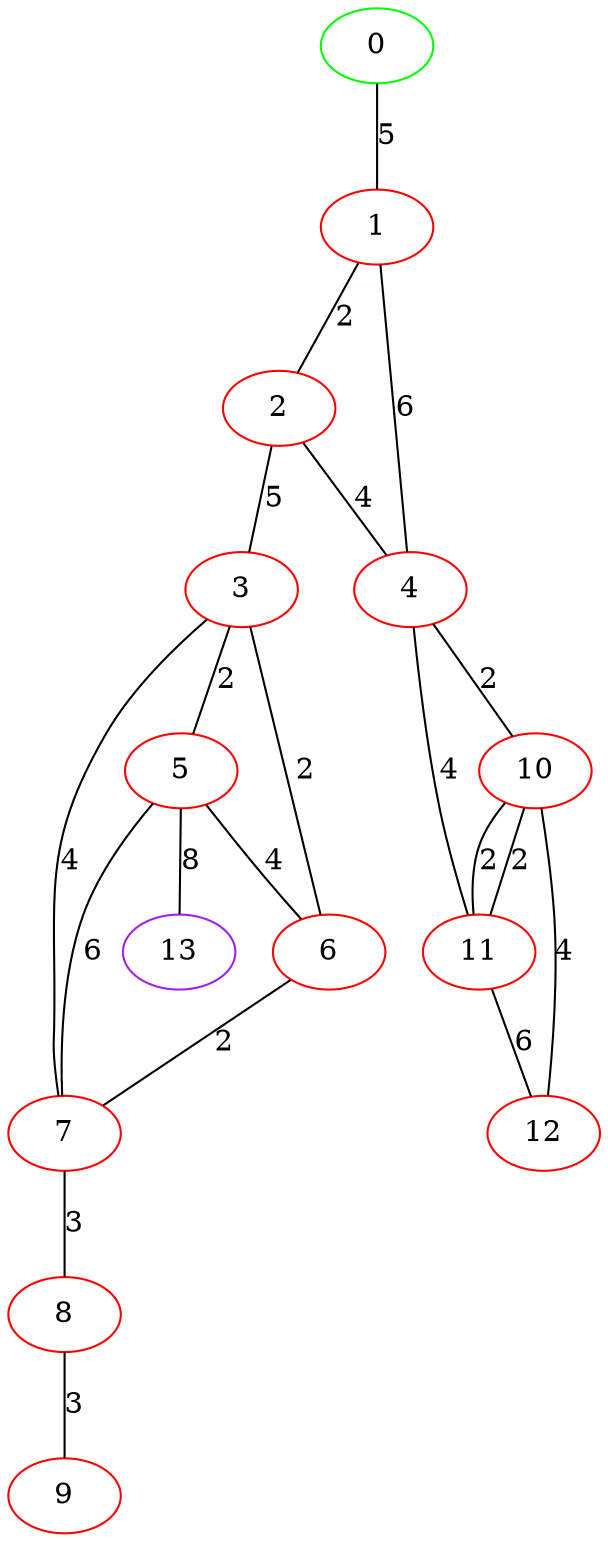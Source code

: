 graph "" {
0 [color=green, weight=2];
1 [color=red, weight=1];
2 [color=red, weight=1];
3 [color=red, weight=1];
4 [color=red, weight=1];
5 [color=red, weight=1];
6 [color=red, weight=1];
7 [color=red, weight=1];
8 [color=red, weight=1];
9 [color=red, weight=1];
10 [color=red, weight=1];
11 [color=red, weight=1];
12 [color=red, weight=1];
13 [color=purple, weight=4];
0 -- 1  [key=0, label=5];
1 -- 2  [key=0, label=2];
1 -- 4  [key=0, label=6];
2 -- 3  [key=0, label=5];
2 -- 4  [key=0, label=4];
3 -- 5  [key=0, label=2];
3 -- 6  [key=0, label=2];
3 -- 7  [key=0, label=4];
4 -- 10  [key=0, label=2];
4 -- 11  [key=0, label=4];
5 -- 13  [key=0, label=8];
5 -- 6  [key=0, label=4];
5 -- 7  [key=0, label=6];
6 -- 7  [key=0, label=2];
7 -- 8  [key=0, label=3];
8 -- 9  [key=0, label=3];
10 -- 12  [key=0, label=4];
10 -- 11  [key=0, label=2];
10 -- 11  [key=1, label=2];
11 -- 12  [key=0, label=6];
}

